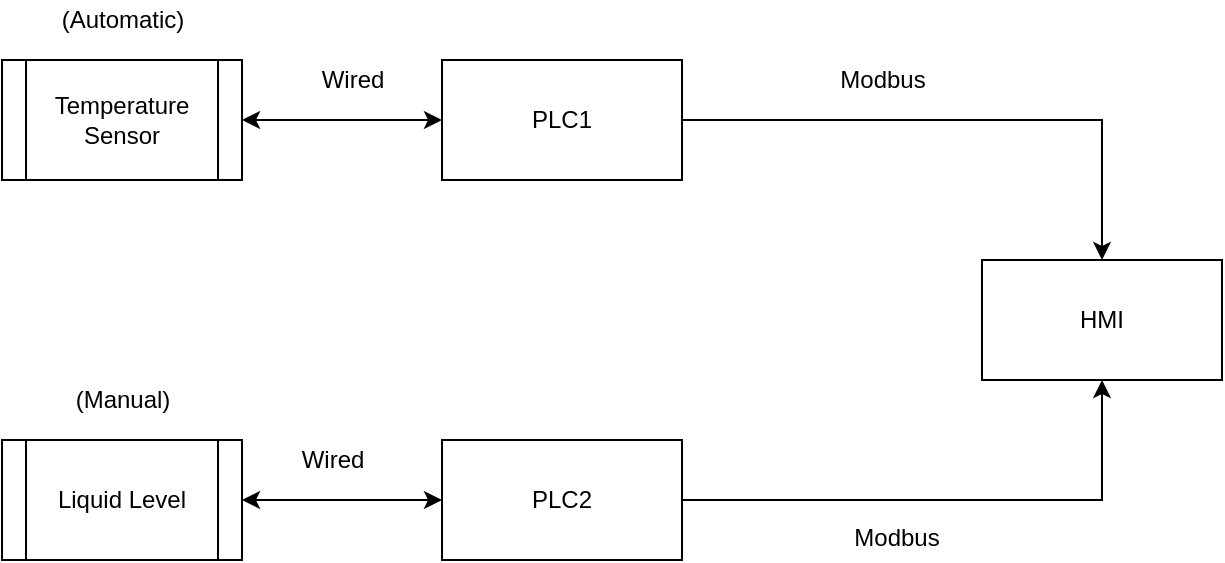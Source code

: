 <mxfile version="13.0.8" type="device"><diagram id="9uv3i6BtLmuUpZLT_bNU" name="Page-1"><mxGraphModel dx="942" dy="611" grid="1" gridSize="10" guides="1" tooltips="1" connect="1" arrows="1" fold="1" page="1" pageScale="1" pageWidth="850" pageHeight="1100" math="0" shadow="0"><root><mxCell id="0"/><mxCell id="1" parent="0"/><mxCell id="O4TgFHY6vwKK9MI8ngJr-1" value="HMI" style="rounded=0;whiteSpace=wrap;html=1;" parent="1" vertex="1"><mxGeometry x="600" y="280" width="120" height="60" as="geometry"/></mxCell><mxCell id="O4TgFHY6vwKK9MI8ngJr-5" style="edgeStyle=orthogonalEdgeStyle;rounded=0;orthogonalLoop=1;jettySize=auto;html=1;exitX=1;exitY=0.5;exitDx=0;exitDy=0;entryX=0.5;entryY=0;entryDx=0;entryDy=0;" parent="1" source="O4TgFHY6vwKK9MI8ngJr-2" target="O4TgFHY6vwKK9MI8ngJr-1" edge="1"><mxGeometry relative="1" as="geometry"/></mxCell><mxCell id="O4TgFHY6vwKK9MI8ngJr-2" value="&lt;div&gt;PLC1&lt;/div&gt;" style="rounded=0;whiteSpace=wrap;html=1;" parent="1" vertex="1"><mxGeometry x="330" y="180" width="120" height="60" as="geometry"/></mxCell><mxCell id="O4TgFHY6vwKK9MI8ngJr-4" style="edgeStyle=orthogonalEdgeStyle;rounded=0;orthogonalLoop=1;jettySize=auto;html=1;exitX=1;exitY=0.5;exitDx=0;exitDy=0;entryX=0.5;entryY=1;entryDx=0;entryDy=0;" parent="1" source="O4TgFHY6vwKK9MI8ngJr-3" target="O4TgFHY6vwKK9MI8ngJr-1" edge="1"><mxGeometry relative="1" as="geometry"/></mxCell><mxCell id="O4TgFHY6vwKK9MI8ngJr-3" value="PLC2" style="rounded=0;whiteSpace=wrap;html=1;" parent="1" vertex="1"><mxGeometry x="330" y="370" width="120" height="60" as="geometry"/></mxCell><mxCell id="O4TgFHY6vwKK9MI8ngJr-6" value="Modbus" style="text;html=1;align=center;verticalAlign=middle;resizable=0;points=[];autosize=1;" parent="1" vertex="1"><mxGeometry x="527" y="409" width="60" height="20" as="geometry"/></mxCell><mxCell id="O4TgFHY6vwKK9MI8ngJr-7" value="Modbus" style="text;html=1;align=center;verticalAlign=middle;resizable=0;points=[];autosize=1;" parent="1" vertex="1"><mxGeometry x="520" y="180" width="60" height="20" as="geometry"/></mxCell><mxCell id="O4TgFHY6vwKK9MI8ngJr-8" value="Temperature Sensor" style="shape=process;whiteSpace=wrap;html=1;backgroundOutline=1;" parent="1" vertex="1"><mxGeometry x="110" y="180" width="120" height="60" as="geometry"/></mxCell><mxCell id="O4TgFHY6vwKK9MI8ngJr-10" value="Liquid Level" style="shape=process;whiteSpace=wrap;html=1;backgroundOutline=1;" parent="1" vertex="1"><mxGeometry x="110" y="370" width="120" height="60" as="geometry"/></mxCell><mxCell id="O4TgFHY6vwKK9MI8ngJr-11" value="(Automatic)" style="text;html=1;align=center;verticalAlign=middle;resizable=0;points=[];autosize=1;" parent="1" vertex="1"><mxGeometry x="125" y="150" width="90" height="20" as="geometry"/></mxCell><mxCell id="O4TgFHY6vwKK9MI8ngJr-12" value="(Manual)" style="text;html=1;align=center;verticalAlign=middle;resizable=0;points=[];autosize=1;" parent="1" vertex="1"><mxGeometry x="135" y="340" width="70" height="20" as="geometry"/></mxCell><mxCell id="O4TgFHY6vwKK9MI8ngJr-15" value="Wired" style="text;html=1;align=center;verticalAlign=middle;resizable=0;points=[];autosize=1;" parent="1" vertex="1"><mxGeometry x="250" y="370" width="50" height="20" as="geometry"/></mxCell><mxCell id="O4TgFHY6vwKK9MI8ngJr-16" value="Wired" style="text;html=1;align=center;verticalAlign=middle;resizable=0;points=[];autosize=1;" parent="1" vertex="1"><mxGeometry x="260" y="180" width="50" height="20" as="geometry"/></mxCell><mxCell id="O4TgFHY6vwKK9MI8ngJr-17" value="" style="endArrow=classic;startArrow=classic;html=1;exitX=1;exitY=0.5;exitDx=0;exitDy=0;entryX=0;entryY=0.5;entryDx=0;entryDy=0;" parent="1" source="O4TgFHY6vwKK9MI8ngJr-10" target="O4TgFHY6vwKK9MI8ngJr-3" edge="1"><mxGeometry width="50" height="50" relative="1" as="geometry"><mxPoint x="400" y="350" as="sourcePoint"/><mxPoint x="460" y="300" as="targetPoint"/></mxGeometry></mxCell><mxCell id="O4TgFHY6vwKK9MI8ngJr-18" value="" style="endArrow=classic;startArrow=classic;html=1;exitX=1;exitY=0.5;exitDx=0;exitDy=0;entryX=0;entryY=0.5;entryDx=0;entryDy=0;" parent="1" source="O4TgFHY6vwKK9MI8ngJr-8" target="O4TgFHY6vwKK9MI8ngJr-2" edge="1"><mxGeometry width="50" height="50" relative="1" as="geometry"><mxPoint x="240" y="250" as="sourcePoint"/><mxPoint x="340" y="250" as="targetPoint"/></mxGeometry></mxCell></root></mxGraphModel></diagram></mxfile>